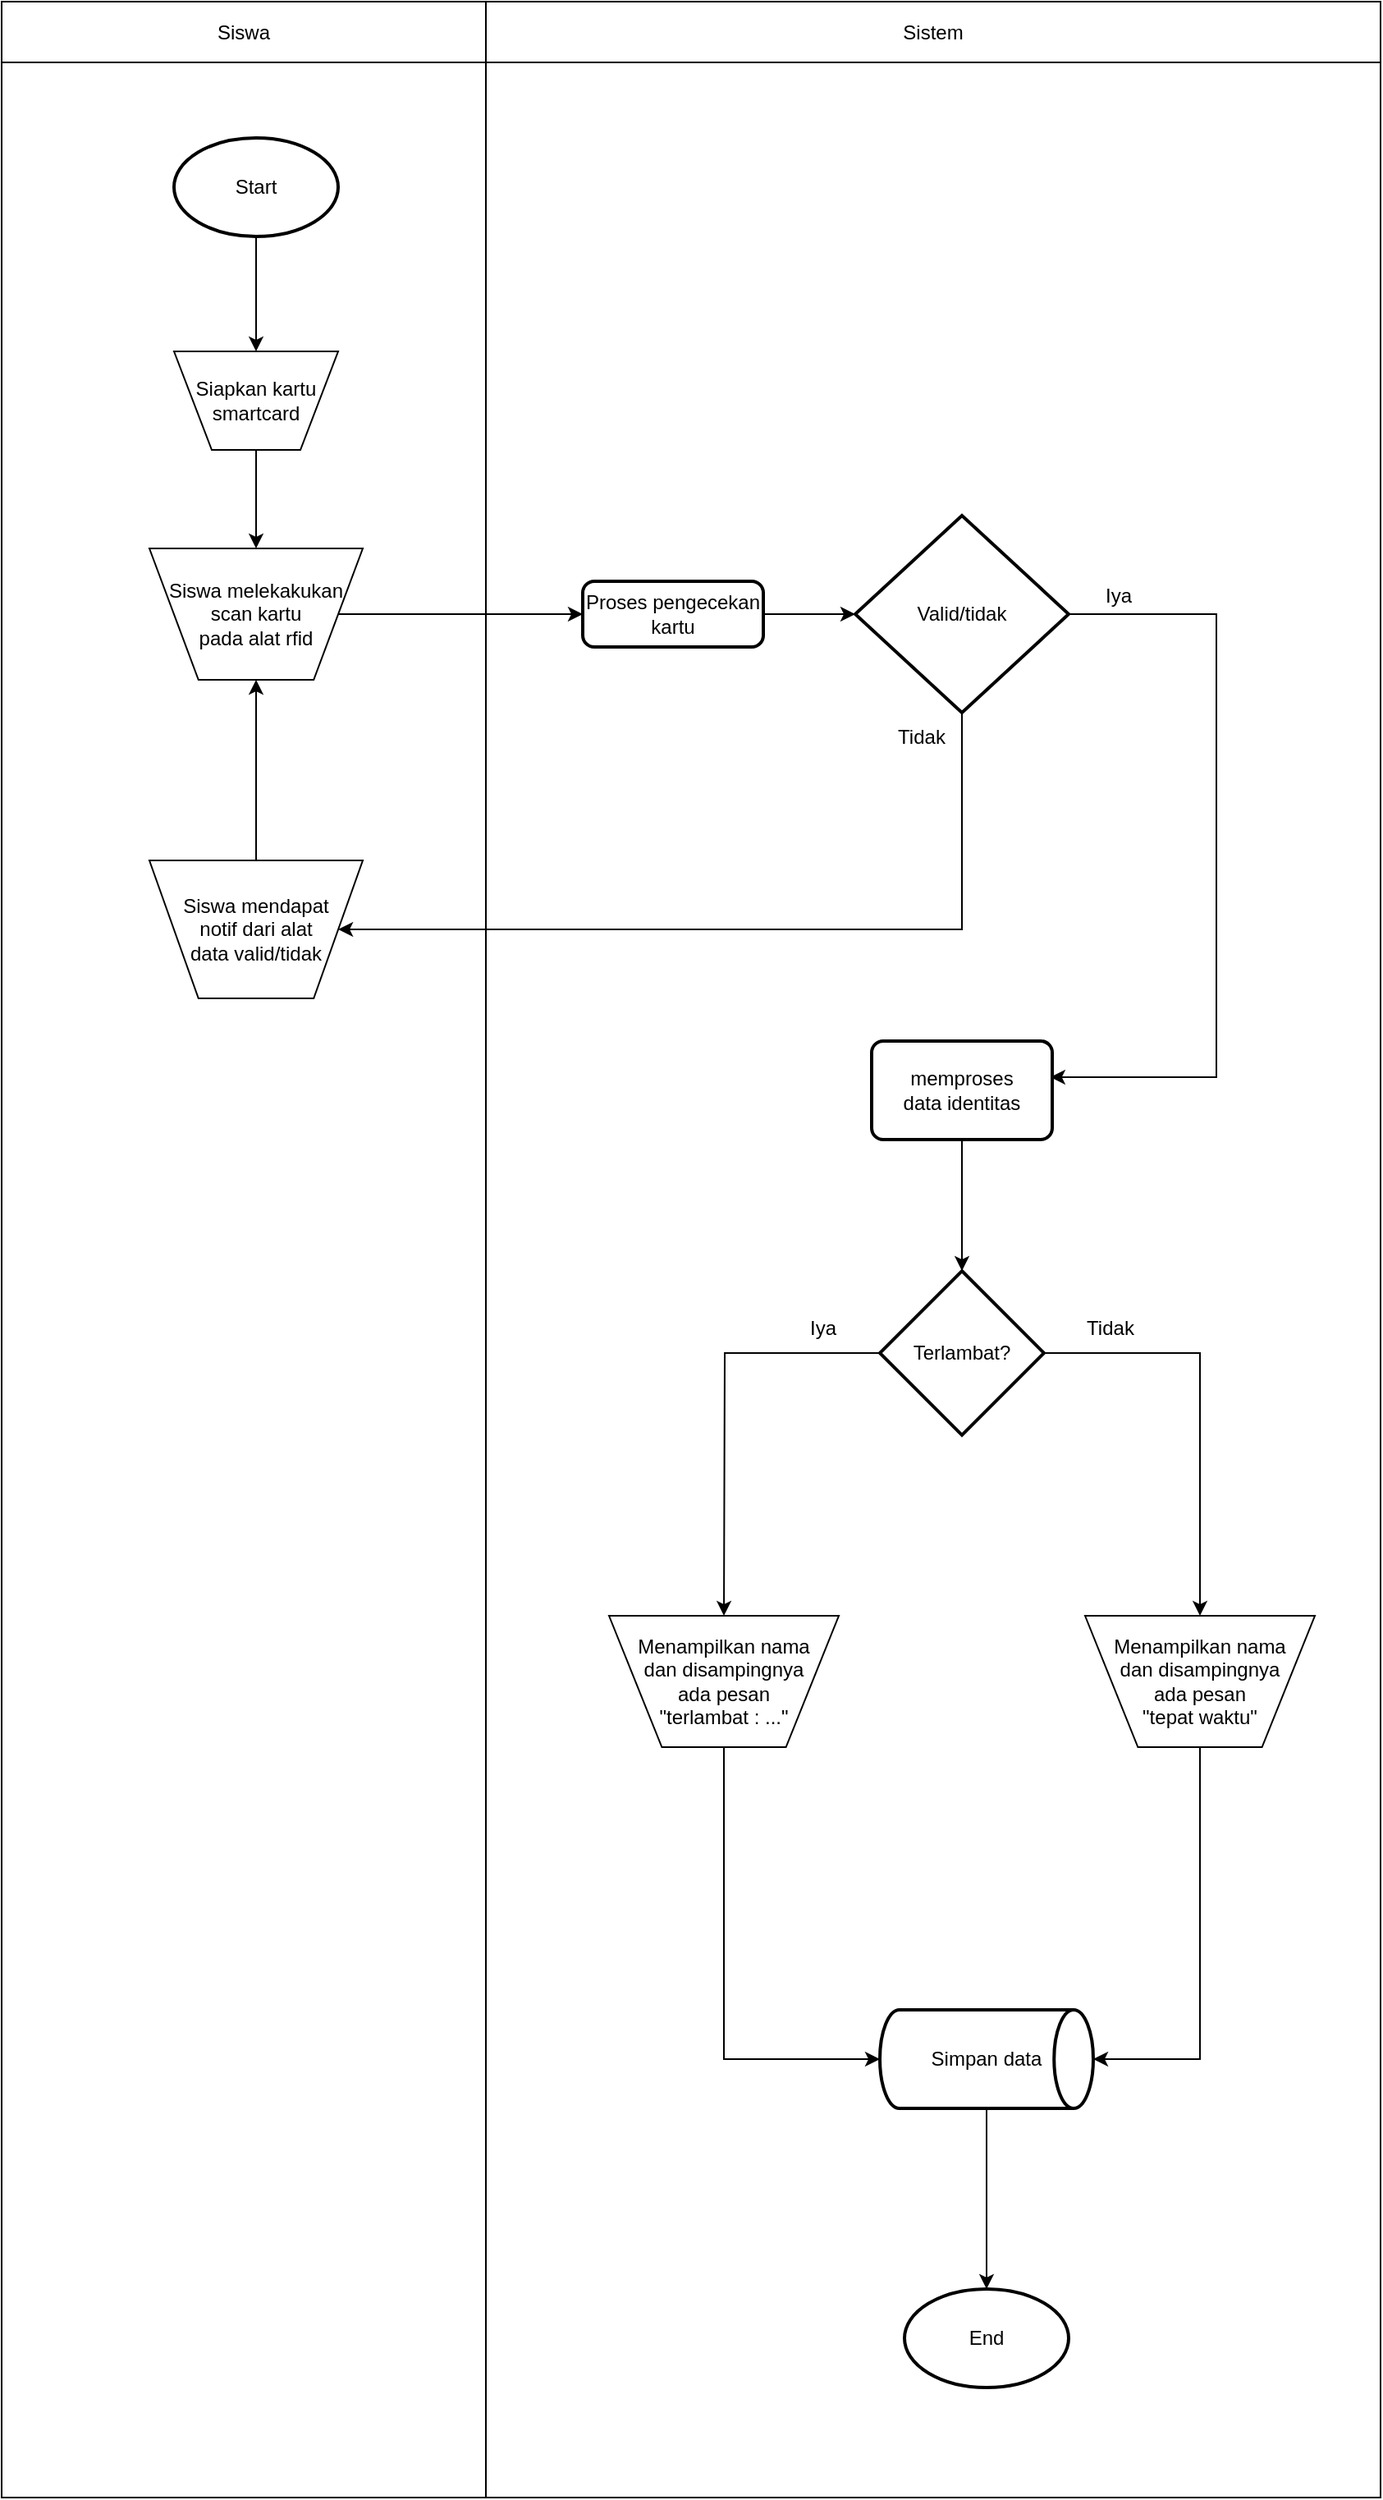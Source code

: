 <mxfile version="20.6.0" type="device" pages="2"><diagram id="C5RBs43oDa-KdzZeNtuy" name="Page-1"><mxGraphModel dx="281" dy="1657" grid="1" gridSize="10" guides="1" tooltips="1" connect="1" arrows="1" fold="1" page="1" pageScale="1" pageWidth="827" pageHeight="1169" math="0" shadow="0"><root><mxCell id="WIyWlLk6GJQsqaUBKTNV-0"/><mxCell id="WIyWlLk6GJQsqaUBKTNV-1" parent="WIyWlLk6GJQsqaUBKTNV-0"/><mxCell id="ZEqVB_hht4AgGCuf9Ewn-4" value="" style="shape=table;startSize=0;container=1;collapsible=0;childLayout=tableLayout;" parent="WIyWlLk6GJQsqaUBKTNV-1" vertex="1"><mxGeometry x="890" y="-160" width="840" height="1520" as="geometry"/></mxCell><mxCell id="ZEqVB_hht4AgGCuf9Ewn-5" value="" style="shape=tableRow;horizontal=0;startSize=0;swimlaneHead=0;swimlaneBody=0;top=0;left=0;bottom=0;right=0;collapsible=0;dropTarget=0;fillColor=none;points=[[0,0.5],[1,0.5]];portConstraint=eastwest;" parent="ZEqVB_hht4AgGCuf9Ewn-4" vertex="1"><mxGeometry width="840" height="37" as="geometry"/></mxCell><mxCell id="ZEqVB_hht4AgGCuf9Ewn-6" value="Siswa" style="shape=partialRectangle;html=1;whiteSpace=wrap;connectable=0;overflow=hidden;fillColor=none;top=0;left=0;bottom=0;right=0;pointerEvents=1;" parent="ZEqVB_hht4AgGCuf9Ewn-5" vertex="1"><mxGeometry width="295" height="37" as="geometry"><mxRectangle width="295" height="37" as="alternateBounds"/></mxGeometry></mxCell><mxCell id="ZEqVB_hht4AgGCuf9Ewn-7" value="Sistem" style="shape=partialRectangle;html=1;whiteSpace=wrap;connectable=0;overflow=hidden;fillColor=none;top=0;left=0;bottom=0;right=0;pointerEvents=1;" parent="ZEqVB_hht4AgGCuf9Ewn-5" vertex="1"><mxGeometry x="295" width="545" height="37" as="geometry"><mxRectangle width="545" height="37" as="alternateBounds"/></mxGeometry></mxCell><mxCell id="ZEqVB_hht4AgGCuf9Ewn-8" value="" style="shape=tableRow;horizontal=0;startSize=0;swimlaneHead=0;swimlaneBody=0;top=0;left=0;bottom=0;right=0;collapsible=0;dropTarget=0;fillColor=none;points=[[0,0.5],[1,0.5]];portConstraint=eastwest;" parent="ZEqVB_hht4AgGCuf9Ewn-4" vertex="1"><mxGeometry y="37" width="840" height="1483" as="geometry"/></mxCell><mxCell id="ZEqVB_hht4AgGCuf9Ewn-9" value="" style="shape=partialRectangle;html=1;whiteSpace=wrap;connectable=0;overflow=hidden;fillColor=none;top=0;left=0;bottom=0;right=0;pointerEvents=1;" parent="ZEqVB_hht4AgGCuf9Ewn-8" vertex="1"><mxGeometry width="295" height="1483" as="geometry"><mxRectangle width="295" height="1483" as="alternateBounds"/></mxGeometry></mxCell><mxCell id="ZEqVB_hht4AgGCuf9Ewn-10" value="" style="shape=partialRectangle;html=1;whiteSpace=wrap;connectable=0;overflow=hidden;fillColor=none;top=0;left=0;bottom=0;right=0;pointerEvents=1;" parent="ZEqVB_hht4AgGCuf9Ewn-8" vertex="1"><mxGeometry x="295" width="545" height="1483" as="geometry"><mxRectangle width="545" height="1483" as="alternateBounds"/></mxGeometry></mxCell><mxCell id="ZEqVB_hht4AgGCuf9Ewn-29" style="edgeStyle=orthogonalEdgeStyle;rounded=0;orthogonalLoop=1;jettySize=auto;html=1;exitX=0.5;exitY=1;exitDx=0;exitDy=0;exitPerimeter=0;entryX=0.5;entryY=0;entryDx=0;entryDy=0;" parent="WIyWlLk6GJQsqaUBKTNV-1" source="ZEqVB_hht4AgGCuf9Ewn-11" target="ZEqVB_hht4AgGCuf9Ewn-12" edge="1"><mxGeometry relative="1" as="geometry"/></mxCell><mxCell id="ZEqVB_hht4AgGCuf9Ewn-11" value="Start" style="strokeWidth=2;html=1;shape=mxgraph.flowchart.start_1;whiteSpace=wrap;" parent="WIyWlLk6GJQsqaUBKTNV-1" vertex="1"><mxGeometry x="995" y="-77" width="100" height="60" as="geometry"/></mxCell><mxCell id="ZEqVB_hht4AgGCuf9Ewn-30" style="edgeStyle=orthogonalEdgeStyle;rounded=0;orthogonalLoop=1;jettySize=auto;html=1;exitX=0.5;exitY=1;exitDx=0;exitDy=0;entryX=0.5;entryY=0;entryDx=0;entryDy=0;" parent="WIyWlLk6GJQsqaUBKTNV-1" source="ZEqVB_hht4AgGCuf9Ewn-12" target="ZEqVB_hht4AgGCuf9Ewn-14" edge="1"><mxGeometry relative="1" as="geometry"/></mxCell><mxCell id="ZEqVB_hht4AgGCuf9Ewn-12" value="Siapkan kartu&lt;br&gt;smartcard" style="verticalLabelPosition=middle;verticalAlign=middle;html=1;shape=trapezoid;perimeter=trapezoidPerimeter;whiteSpace=wrap;size=0.23;arcSize=10;flipV=1;labelPosition=center;align=center;" parent="WIyWlLk6GJQsqaUBKTNV-1" vertex="1"><mxGeometry x="995" y="53" width="100" height="60" as="geometry"/></mxCell><mxCell id="ZEqVB_hht4AgGCuf9Ewn-31" style="edgeStyle=orthogonalEdgeStyle;rounded=0;orthogonalLoop=1;jettySize=auto;html=1;exitX=1;exitY=0.5;exitDx=0;exitDy=0;entryX=0;entryY=0.5;entryDx=0;entryDy=0;entryPerimeter=0;startArrow=none;" parent="WIyWlLk6GJQsqaUBKTNV-1" source="ZEqVB_hht4AgGCuf9Ewn-46" target="ZEqVB_hht4AgGCuf9Ewn-16" edge="1"><mxGeometry relative="1" as="geometry"/></mxCell><mxCell id="ZEqVB_hht4AgGCuf9Ewn-49" style="edgeStyle=orthogonalEdgeStyle;rounded=0;orthogonalLoop=1;jettySize=auto;html=1;exitX=1;exitY=0.5;exitDx=0;exitDy=0;entryX=0;entryY=0.5;entryDx=0;entryDy=0;" parent="WIyWlLk6GJQsqaUBKTNV-1" source="ZEqVB_hht4AgGCuf9Ewn-14" target="ZEqVB_hht4AgGCuf9Ewn-46" edge="1"><mxGeometry relative="1" as="geometry"/></mxCell><mxCell id="ZEqVB_hht4AgGCuf9Ewn-14" value="Siswa melekakukan scan kartu&lt;br&gt;pada alat rfid" style="verticalLabelPosition=middle;verticalAlign=middle;html=1;shape=trapezoid;perimeter=trapezoidPerimeter;whiteSpace=wrap;size=0.23;arcSize=10;flipV=1;labelPosition=center;align=center;" parent="WIyWlLk6GJQsqaUBKTNV-1" vertex="1"><mxGeometry x="980" y="173" width="130" height="80" as="geometry"/></mxCell><mxCell id="ZEqVB_hht4AgGCuf9Ewn-35" style="edgeStyle=orthogonalEdgeStyle;rounded=0;orthogonalLoop=1;jettySize=auto;html=1;entryX=0.5;entryY=0;entryDx=0;entryDy=0;entryPerimeter=0;" parent="WIyWlLk6GJQsqaUBKTNV-1" source="Euzr5nMeqJi1K-hGI7Tl-0" target="ZEqVB_hht4AgGCuf9Ewn-18" edge="1"><mxGeometry relative="1" as="geometry"><mxPoint x="1475" y="535" as="sourcePoint"/></mxGeometry></mxCell><mxCell id="ZEqVB_hht4AgGCuf9Ewn-32" style="edgeStyle=orthogonalEdgeStyle;rounded=0;orthogonalLoop=1;jettySize=auto;html=1;exitX=1;exitY=0.5;exitDx=0;exitDy=0;exitPerimeter=0;entryX=1;entryY=0.5;entryDx=0;entryDy=0;" parent="WIyWlLk6GJQsqaUBKTNV-1" source="ZEqVB_hht4AgGCuf9Ewn-16" edge="1"><mxGeometry relative="1" as="geometry"><Array as="points"><mxPoint x="1630" y="213"/><mxPoint x="1630" y="495"/></Array><mxPoint x="1528.9" y="495" as="targetPoint"/></mxGeometry></mxCell><mxCell id="ZEqVB_hht4AgGCuf9Ewn-33" style="edgeStyle=orthogonalEdgeStyle;rounded=0;orthogonalLoop=1;jettySize=auto;html=1;exitX=0.5;exitY=1;exitDx=0;exitDy=0;exitPerimeter=0;entryX=1;entryY=0.5;entryDx=0;entryDy=0;" parent="WIyWlLk6GJQsqaUBKTNV-1" source="ZEqVB_hht4AgGCuf9Ewn-16" target="ZEqVB_hht4AgGCuf9Ewn-17" edge="1"><mxGeometry relative="1" as="geometry"><Array as="points"><mxPoint x="1475" y="405"/></Array></mxGeometry></mxCell><mxCell id="ZEqVB_hht4AgGCuf9Ewn-16" value="Valid/tidak" style="strokeWidth=2;html=1;shape=mxgraph.flowchart.decision;whiteSpace=wrap;" parent="WIyWlLk6GJQsqaUBKTNV-1" vertex="1"><mxGeometry x="1410" y="153" width="130" height="120" as="geometry"/></mxCell><mxCell id="ZEqVB_hht4AgGCuf9Ewn-34" style="edgeStyle=orthogonalEdgeStyle;rounded=0;orthogonalLoop=1;jettySize=auto;html=1;exitX=0.5;exitY=0;exitDx=0;exitDy=0;entryX=0.5;entryY=1;entryDx=0;entryDy=0;" parent="WIyWlLk6GJQsqaUBKTNV-1" source="ZEqVB_hht4AgGCuf9Ewn-17" target="ZEqVB_hht4AgGCuf9Ewn-14" edge="1"><mxGeometry relative="1" as="geometry"/></mxCell><mxCell id="ZEqVB_hht4AgGCuf9Ewn-17" value="Siswa mendapat&lt;br&gt;notif dari alat&lt;br&gt;data valid/tidak" style="verticalLabelPosition=middle;verticalAlign=middle;html=1;shape=trapezoid;perimeter=trapezoidPerimeter;whiteSpace=wrap;size=0.23;arcSize=10;flipV=1;labelPosition=center;align=center;" parent="WIyWlLk6GJQsqaUBKTNV-1" vertex="1"><mxGeometry x="980" y="363" width="130" height="84" as="geometry"/></mxCell><mxCell id="iwsy6rqwxKuOe9_yInqW-3" style="edgeStyle=orthogonalEdgeStyle;rounded=0;orthogonalLoop=1;jettySize=auto;html=1;exitX=1;exitY=0.5;exitDx=0;exitDy=0;exitPerimeter=0;entryX=0.5;entryY=0;entryDx=0;entryDy=0;" parent="WIyWlLk6GJQsqaUBKTNV-1" source="ZEqVB_hht4AgGCuf9Ewn-18" target="pSWWYDM-tivwpe3l-x57-0" edge="1"><mxGeometry relative="1" as="geometry"><mxPoint x="1620" y="823" as="targetPoint"/><Array as="points"><mxPoint x="1620" y="663"/></Array></mxGeometry></mxCell><mxCell id="iwsy6rqwxKuOe9_yInqW-4" style="edgeStyle=orthogonalEdgeStyle;rounded=0;orthogonalLoop=1;jettySize=auto;html=1;exitX=0;exitY=0.5;exitDx=0;exitDy=0;exitPerimeter=0;" parent="WIyWlLk6GJQsqaUBKTNV-1" source="ZEqVB_hht4AgGCuf9Ewn-18" edge="1"><mxGeometry relative="1" as="geometry"><mxPoint x="1330" y="823" as="targetPoint"/></mxGeometry></mxCell><mxCell id="ZEqVB_hht4AgGCuf9Ewn-18" value="Terlambat?" style="strokeWidth=2;html=1;shape=mxgraph.flowchart.decision;whiteSpace=wrap;" parent="WIyWlLk6GJQsqaUBKTNV-1" vertex="1"><mxGeometry x="1425" y="613" width="100" height="100" as="geometry"/></mxCell><mxCell id="iwsy6rqwxKuOe9_yInqW-7" value="" style="edgeStyle=orthogonalEdgeStyle;rounded=0;orthogonalLoop=1;jettySize=auto;html=1;" parent="WIyWlLk6GJQsqaUBKTNV-1" source="ZEqVB_hht4AgGCuf9Ewn-19" target="ZEqVB_hht4AgGCuf9Ewn-28" edge="1"><mxGeometry relative="1" as="geometry"/></mxCell><mxCell id="ZEqVB_hht4AgGCuf9Ewn-19" value="Simpan data" style="strokeWidth=2;html=1;shape=mxgraph.flowchart.direct_data;whiteSpace=wrap;" parent="WIyWlLk6GJQsqaUBKTNV-1" vertex="1"><mxGeometry x="1425" y="1063" width="130" height="60" as="geometry"/></mxCell><mxCell id="ZEqVB_hht4AgGCuf9Ewn-28" value="End" style="strokeWidth=2;html=1;shape=mxgraph.flowchart.start_1;whiteSpace=wrap;" parent="WIyWlLk6GJQsqaUBKTNV-1" vertex="1"><mxGeometry x="1440" y="1233" width="100" height="60" as="geometry"/></mxCell><mxCell id="ZEqVB_hht4AgGCuf9Ewn-44" value="Iya" style="text;html=1;resizable=0;autosize=1;align=center;verticalAlign=middle;points=[];fillColor=none;strokeColor=none;rounded=0;" parent="WIyWlLk6GJQsqaUBKTNV-1" vertex="1"><mxGeometry x="1550" y="187" width="40" height="30" as="geometry"/></mxCell><mxCell id="ZEqVB_hht4AgGCuf9Ewn-45" value="Tidak" style="text;html=1;resizable=0;autosize=1;align=center;verticalAlign=middle;points=[];fillColor=none;strokeColor=none;rounded=0;" parent="WIyWlLk6GJQsqaUBKTNV-1" vertex="1"><mxGeometry x="1425" y="273" width="50" height="30" as="geometry"/></mxCell><mxCell id="ZEqVB_hht4AgGCuf9Ewn-46" value="Proses pengecekan kartu" style="rounded=1;whiteSpace=wrap;html=1;absoluteArcSize=1;arcSize=14;strokeWidth=2;" parent="WIyWlLk6GJQsqaUBKTNV-1" vertex="1"><mxGeometry x="1244" y="193" width="110" height="40" as="geometry"/></mxCell><mxCell id="ZEqVB_hht4AgGCuf9Ewn-50" value="Iya" style="text;html=1;resizable=0;autosize=1;align=center;verticalAlign=middle;points=[];fillColor=none;strokeColor=none;rounded=0;" parent="WIyWlLk6GJQsqaUBKTNV-1" vertex="1"><mxGeometry x="1370" y="633" width="40" height="30" as="geometry"/></mxCell><mxCell id="ZEqVB_hht4AgGCuf9Ewn-51" value="Tidak" style="text;html=1;resizable=0;autosize=1;align=center;verticalAlign=middle;points=[];fillColor=none;strokeColor=none;rounded=0;" parent="WIyWlLk6GJQsqaUBKTNV-1" vertex="1"><mxGeometry x="1540" y="633" width="50" height="30" as="geometry"/></mxCell><mxCell id="Euzr5nMeqJi1K-hGI7Tl-0" value="memproses&lt;br&gt;data identitas" style="rounded=1;whiteSpace=wrap;html=1;absoluteArcSize=1;arcSize=14;strokeWidth=2;" parent="WIyWlLk6GJQsqaUBKTNV-1" vertex="1"><mxGeometry x="1420" y="473" width="110" height="60" as="geometry"/></mxCell><mxCell id="iwsy6rqwxKuOe9_yInqW-6" style="edgeStyle=orthogonalEdgeStyle;rounded=0;orthogonalLoop=1;jettySize=auto;html=1;entryX=0;entryY=0.5;entryDx=0;entryDy=0;entryPerimeter=0;" parent="WIyWlLk6GJQsqaUBKTNV-1" source="IRlbMzSJdLJClr_L10lH-0" target="ZEqVB_hht4AgGCuf9Ewn-19" edge="1"><mxGeometry relative="1" as="geometry"><mxPoint x="1330" y="1063" as="sourcePoint"/><Array as="points"><mxPoint x="1330" y="1093"/></Array></mxGeometry></mxCell><mxCell id="IRlbMzSJdLJClr_L10lH-0" value="Menampilkan nama&lt;br&gt;dan disampingnya&lt;br&gt;ada pesan &lt;br&gt;&quot;terlambat : ...&quot;" style="verticalLabelPosition=middle;verticalAlign=middle;html=1;shape=trapezoid;perimeter=trapezoidPerimeter;whiteSpace=wrap;size=0.23;arcSize=10;flipV=1;labelPosition=center;align=center;" parent="WIyWlLk6GJQsqaUBKTNV-1" vertex="1"><mxGeometry x="1260" y="823" width="140" height="80" as="geometry"/></mxCell><mxCell id="pSWWYDM-tivwpe3l-x57-1" style="edgeStyle=orthogonalEdgeStyle;rounded=0;orthogonalLoop=1;jettySize=auto;html=1;exitX=0.5;exitY=1;exitDx=0;exitDy=0;entryX=1;entryY=0.5;entryDx=0;entryDy=0;entryPerimeter=0;" parent="WIyWlLk6GJQsqaUBKTNV-1" source="pSWWYDM-tivwpe3l-x57-0" target="ZEqVB_hht4AgGCuf9Ewn-19" edge="1"><mxGeometry relative="1" as="geometry"/></mxCell><mxCell id="pSWWYDM-tivwpe3l-x57-0" value="Menampilkan nama&lt;br&gt;dan disampingnya&lt;br&gt;ada pesan &lt;br&gt;&quot;tepat waktu&quot;" style="verticalLabelPosition=middle;verticalAlign=middle;html=1;shape=trapezoid;perimeter=trapezoidPerimeter;whiteSpace=wrap;size=0.23;arcSize=10;flipV=1;labelPosition=center;align=center;" parent="WIyWlLk6GJQsqaUBKTNV-1" vertex="1"><mxGeometry x="1550" y="823" width="140" height="80" as="geometry"/></mxCell></root></mxGraphModel></diagram><diagram id="4I09JJ3XQGFRVhEv6SVM" name="Page-2"><mxGraphModel dx="1958" dy="1531" grid="1" gridSize="10" guides="1" tooltips="1" connect="1" arrows="1" fold="1" page="1" pageScale="1" pageWidth="850" pageHeight="1100" math="0" shadow="0"><root><mxCell id="0"/><mxCell id="1" parent="0"/><mxCell id="TdQAs04CQr-gORBr8l6x-1" value="" style="shape=table;startSize=0;container=1;collapsible=0;childLayout=tableLayout;" parent="1" vertex="1"><mxGeometry x="-132" y="-7" width="734.75" height="1586" as="geometry"/></mxCell><mxCell id="TdQAs04CQr-gORBr8l6x-2" value="" style="shape=tableRow;horizontal=0;startSize=0;swimlaneHead=0;swimlaneBody=0;top=0;left=0;bottom=0;right=0;collapsible=0;dropTarget=0;fillColor=none;points=[[0,0.5],[1,0.5]];portConstraint=eastwest;" parent="TdQAs04CQr-gORBr8l6x-1" vertex="1"><mxGeometry width="734.75" height="82" as="geometry"/></mxCell><mxCell id="TdQAs04CQr-gORBr8l6x-3" value="Guru&amp;nbsp;" style="shape=partialRectangle;html=1;whiteSpace=wrap;connectable=0;overflow=hidden;fillColor=none;top=0;left=0;bottom=0;right=0;pointerEvents=1;" parent="TdQAs04CQr-gORBr8l6x-2" vertex="1"><mxGeometry width="476" height="82" as="geometry"><mxRectangle width="476" height="82" as="alternateBounds"/></mxGeometry></mxCell><mxCell id="TdQAs04CQr-gORBr8l6x-4" value="Sistem" style="shape=partialRectangle;html=1;whiteSpace=wrap;connectable=0;overflow=hidden;fillColor=none;top=0;left=0;bottom=0;right=0;pointerEvents=1;" parent="TdQAs04CQr-gORBr8l6x-2" vertex="1"><mxGeometry x="476" width="259" height="82" as="geometry"><mxRectangle width="259" height="82" as="alternateBounds"/></mxGeometry></mxCell><mxCell id="TdQAs04CQr-gORBr8l6x-5" value="" style="shape=tableRow;horizontal=0;startSize=0;swimlaneHead=0;swimlaneBody=0;top=0;left=0;bottom=0;right=0;collapsible=0;dropTarget=0;fillColor=none;points=[[0,0.5],[1,0.5]];portConstraint=eastwest;" parent="TdQAs04CQr-gORBr8l6x-1" vertex="1"><mxGeometry y="82" width="734.75" height="1504" as="geometry"/></mxCell><mxCell id="TdQAs04CQr-gORBr8l6x-6" value=",,," style="shape=partialRectangle;html=1;whiteSpace=wrap;connectable=0;overflow=hidden;fillColor=none;top=0;left=0;bottom=0;right=0;pointerEvents=1;" parent="TdQAs04CQr-gORBr8l6x-5" vertex="1"><mxGeometry width="476" height="1504" as="geometry"><mxRectangle width="476" height="1504" as="alternateBounds"/></mxGeometry></mxCell><mxCell id="TdQAs04CQr-gORBr8l6x-7" value="" style="shape=partialRectangle;html=1;whiteSpace=wrap;connectable=0;overflow=hidden;fillColor=none;top=0;left=0;bottom=0;right=0;pointerEvents=1;" parent="TdQAs04CQr-gORBr8l6x-5" vertex="1"><mxGeometry x="476" width="259" height="1504" as="geometry"><mxRectangle width="259" height="1504" as="alternateBounds"/></mxGeometry></mxCell><mxCell id="TdQAs04CQr-gORBr8l6x-8" value="" style="edgeStyle=orthogonalEdgeStyle;rounded=0;orthogonalLoop=1;jettySize=auto;html=1;" parent="1" target="TdQAs04CQr-gORBr8l6x-11" edge="1"><mxGeometry relative="1" as="geometry"><mxPoint x="89" y="138" as="sourcePoint"/></mxGeometry></mxCell><mxCell id="TdQAs04CQr-gORBr8l6x-9" value="Start" style="strokeWidth=2;html=1;shape=mxgraph.flowchart.start_1;whiteSpace=wrap;" parent="1" vertex="1"><mxGeometry x="39" y="85" width="100" height="60" as="geometry"/></mxCell><mxCell id="TdQAs04CQr-gORBr8l6x-10" style="edgeStyle=orthogonalEdgeStyle;rounded=0;orthogonalLoop=1;jettySize=auto;html=1;exitX=1;exitY=0.5;exitDx=0;exitDy=0;entryX=0;entryY=0.5;entryDx=0;entryDy=0;" parent="1" source="TdQAs04CQr-gORBr8l6x-11" target="TdQAs04CQr-gORBr8l6x-38" edge="1"><mxGeometry relative="1" as="geometry"/></mxCell><mxCell id="JCYq53ojiMhTeEIlCCYd-2" style="edgeStyle=orthogonalEdgeStyle;rounded=0;orthogonalLoop=1;jettySize=auto;html=1;exitX=0.25;exitY=1;exitDx=0;exitDy=0;" parent="1" source="TdQAs04CQr-gORBr8l6x-11" edge="1"><mxGeometry relative="1" as="geometry"><mxPoint x="89.5" y="260" as="targetPoint"/></mxGeometry></mxCell><mxCell id="TdQAs04CQr-gORBr8l6x-11" value="Login pada website&lt;br&gt;menggunakan&lt;br&gt;username dan&amp;nbsp;&lt;br&gt;password" style="verticalLabelPosition=middle;verticalAlign=middle;html=1;shape=trapezoid;perimeter=trapezoidPerimeter;whiteSpace=wrap;size=0.23;arcSize=10;flipV=1;labelPosition=center;align=center;" parent="1" vertex="1"><mxGeometry x="20.5" y="190" width="137" height="68" as="geometry"/></mxCell><mxCell id="TdQAs04CQr-gORBr8l6x-12" style="edgeStyle=orthogonalEdgeStyle;rounded=0;orthogonalLoop=1;jettySize=auto;html=1;exitX=1;exitY=0.5;exitDx=0;exitDy=0;" parent="1" source="TdQAs04CQr-gORBr8l6x-13" target="TdQAs04CQr-gORBr8l6x-15" edge="1"><mxGeometry relative="1" as="geometry"/></mxCell><mxCell id="TdQAs04CQr-gORBr8l6x-13" value="Masuk pada menu&lt;br&gt;absen siswa" style="verticalLabelPosition=middle;verticalAlign=middle;html=1;shape=trapezoid;perimeter=trapezoidPerimeter;whiteSpace=wrap;size=0.23;arcSize=10;flipV=1;labelPosition=center;align=center;" parent="1" vertex="1"><mxGeometry x="23" y="486" width="132" height="70" as="geometry"/></mxCell><mxCell id="TdQAs04CQr-gORBr8l6x-14" style="edgeStyle=orthogonalEdgeStyle;rounded=0;orthogonalLoop=1;jettySize=auto;html=1;exitX=0.5;exitY=1;exitDx=0;exitDy=0;" parent="1" source="TdQAs04CQr-gORBr8l6x-15" target="TdQAs04CQr-gORBr8l6x-17" edge="1"><mxGeometry relative="1" as="geometry"/></mxCell><mxCell id="TdQAs04CQr-gORBr8l6x-15" value="menampilkan&amp;nbsp;&lt;br&gt;pilihan kelas dan&amp;nbsp;&lt;br&gt;tanggal" style="shape=parallelogram;html=1;strokeWidth=2;perimeter=parallelogramPerimeter;whiteSpace=wrap;rounded=1;arcSize=12;size=0.23;" parent="1" vertex="1"><mxGeometry x="418.5" y="488.5" width="134" height="65" as="geometry"/></mxCell><mxCell id="TdQAs04CQr-gORBr8l6x-16" style="edgeStyle=orthogonalEdgeStyle;rounded=0;orthogonalLoop=1;jettySize=auto;html=1;exitX=1;exitY=0.5;exitDx=0;exitDy=0;" parent="1" source="TdQAs04CQr-gORBr8l6x-17" target="TdQAs04CQr-gORBr8l6x-19" edge="1"><mxGeometry relative="1" as="geometry"/></mxCell><mxCell id="TdQAs04CQr-gORBr8l6x-17" value="Memilih kelas dan&amp;nbsp;&lt;br&gt;tanggal mengajar" style="verticalLabelPosition=middle;verticalAlign=middle;html=1;shape=trapezoid;perimeter=trapezoidPerimeter;whiteSpace=wrap;size=0.23;arcSize=10;flipV=1;labelPosition=center;align=center;" parent="1" vertex="1"><mxGeometry x="17" y="618.5" width="138" height="74" as="geometry"/></mxCell><mxCell id="TdQAs04CQr-gORBr8l6x-18" style="edgeStyle=orthogonalEdgeStyle;rounded=0;orthogonalLoop=1;jettySize=auto;html=1;exitX=0.5;exitY=1;exitDx=0;exitDy=0;entryX=0.5;entryY=0;entryDx=0;entryDy=0;entryPerimeter=0;" parent="1" source="TdQAs04CQr-gORBr8l6x-19" target="TdQAs04CQr-gORBr8l6x-22" edge="1"><mxGeometry relative="1" as="geometry"/></mxCell><mxCell id="TdQAs04CQr-gORBr8l6x-19" value="Menampilkan nama &lt;br&gt;siswa&amp;nbsp;yang masuk" style="shape=parallelogram;html=1;strokeWidth=2;perimeter=parallelogramPerimeter;whiteSpace=wrap;rounded=1;arcSize=12;size=0.23;" parent="1" vertex="1"><mxGeometry x="403" y="611" width="165" height="89" as="geometry"/></mxCell><mxCell id="TdQAs04CQr-gORBr8l6x-20" style="edgeStyle=orthogonalEdgeStyle;rounded=0;orthogonalLoop=1;jettySize=auto;html=1;exitX=0;exitY=0.5;exitDx=0;exitDy=0;exitPerimeter=0;entryX=1;entryY=0.5;entryDx=0;entryDy=0;" parent="1" source="TdQAs04CQr-gORBr8l6x-22" target="TdQAs04CQr-gORBr8l6x-24" edge="1"><mxGeometry relative="1" as="geometry"/></mxCell><mxCell id="TdQAs04CQr-gORBr8l6x-21" style="edgeStyle=orthogonalEdgeStyle;rounded=0;orthogonalLoop=1;jettySize=auto;html=1;exitX=0.5;exitY=1;exitDx=0;exitDy=0;exitPerimeter=0;entryX=0.5;entryY=0;entryDx=0;entryDy=0;" parent="1" source="TdQAs04CQr-gORBr8l6x-22" target="TdQAs04CQr-gORBr8l6x-36" edge="1"><mxGeometry relative="1" as="geometry"/></mxCell><mxCell id="TdQAs04CQr-gORBr8l6x-22" value="nama ada?" style="strokeWidth=2;html=1;shape=mxgraph.flowchart.decision;whiteSpace=wrap;" parent="1" vertex="1"><mxGeometry x="431.25" y="792" width="108.5" height="99" as="geometry"/></mxCell><mxCell id="TdQAs04CQr-gORBr8l6x-23" style="edgeStyle=orthogonalEdgeStyle;rounded=0;orthogonalLoop=1;jettySize=auto;html=1;exitX=0.5;exitY=1;exitDx=0;exitDy=0;entryX=0.5;entryY=0;entryDx=0;entryDy=0;entryPerimeter=0;" parent="1" source="TdQAs04CQr-gORBr8l6x-24" target="TdQAs04CQr-gORBr8l6x-28" edge="1"><mxGeometry relative="1" as="geometry"/></mxCell><mxCell id="TdQAs04CQr-gORBr8l6x-24" value="guru memeriksa&amp;nbsp;&lt;br&gt;apakah ada surat&lt;br&gt;atau tidak" style="verticalLabelPosition=middle;verticalAlign=middle;html=1;shape=trapezoid;perimeter=trapezoidPerimeter;whiteSpace=wrap;size=0.23;arcSize=10;flipV=1;labelPosition=center;align=center;" parent="1" vertex="1"><mxGeometry x="26.5" y="806.75" width="131" height="69.5" as="geometry"/></mxCell><mxCell id="TdQAs04CQr-gORBr8l6x-25" style="edgeStyle=orthogonalEdgeStyle;rounded=0;orthogonalLoop=1;jettySize=auto;html=1;exitX=1;exitY=0.5;exitDx=0;exitDy=0;exitPerimeter=0;entryX=0.5;entryY=0;entryDx=0;entryDy=0;" parent="1" source="TdQAs04CQr-gORBr8l6x-28" target="TdQAs04CQr-gORBr8l6x-32" edge="1"><mxGeometry relative="1" as="geometry"><mxPoint x="176.5" y="1139" as="targetPoint"/><Array as="points"><mxPoint x="154" y="995"/><mxPoint x="154" y="1088"/><mxPoint x="112" y="1088"/></Array></mxGeometry></mxCell><mxCell id="TdQAs04CQr-gORBr8l6x-26" style="edgeStyle=orthogonalEdgeStyle;rounded=0;orthogonalLoop=1;jettySize=auto;html=1;exitX=0;exitY=0.5;exitDx=0;exitDy=0;exitPerimeter=0;entryX=0.5;entryY=0;entryDx=0;entryDy=0;" parent="1" source="TdQAs04CQr-gORBr8l6x-28" target="TdQAs04CQr-gORBr8l6x-30" edge="1"><mxGeometry relative="1" as="geometry"/></mxCell><mxCell id="TdQAs04CQr-gORBr8l6x-27" style="edgeStyle=orthogonalEdgeStyle;rounded=0;orthogonalLoop=1;jettySize=auto;html=1;exitX=0.5;exitY=0;exitDx=0;exitDy=0;exitPerimeter=0;" parent="1" source="TdQAs04CQr-gORBr8l6x-28" edge="1"><mxGeometry relative="1" as="geometry"><mxPoint x="61" y="987" as="targetPoint"/></mxGeometry></mxCell><mxCell id="TdQAs04CQr-gORBr8l6x-28" value="surat ada?" style="strokeWidth=2;html=1;shape=mxgraph.flowchart.decision;whiteSpace=wrap;" parent="1" vertex="1"><mxGeometry x="11" y="945" width="100" height="100" as="geometry"/></mxCell><mxCell id="TdQAs04CQr-gORBr8l6x-29" style="edgeStyle=orthogonalEdgeStyle;rounded=0;orthogonalLoop=1;jettySize=auto;html=1;exitX=0.5;exitY=1;exitDx=0;exitDy=0;entryX=0.25;entryY=0;entryDx=0;entryDy=0;" parent="1" source="TdQAs04CQr-gORBr8l6x-30" target="TdQAs04CQr-gORBr8l6x-34" edge="1"><mxGeometry relative="1" as="geometry"><mxPoint x="104" y="1307" as="targetPoint"/></mxGeometry></mxCell><mxCell id="TdQAs04CQr-gORBr8l6x-30" value="Tandai&lt;br&gt;siswa alpha" style="verticalLabelPosition=middle;verticalAlign=middle;html=1;shape=trapezoid;perimeter=trapezoidPerimeter;whiteSpace=wrap;size=0.23;arcSize=10;flipV=1;labelPosition=center;align=center;" parent="1" vertex="1"><mxGeometry x="-112.5" y="1137" width="108" height="64" as="geometry"/></mxCell><mxCell id="TdQAs04CQr-gORBr8l6x-31" style="edgeStyle=orthogonalEdgeStyle;rounded=0;orthogonalLoop=1;jettySize=auto;html=1;exitX=0.5;exitY=1;exitDx=0;exitDy=0;entryX=0.5;entryY=0;entryDx=0;entryDy=0;" parent="1" source="TdQAs04CQr-gORBr8l6x-32" target="TdQAs04CQr-gORBr8l6x-34" edge="1"><mxGeometry relative="1" as="geometry"/></mxCell><mxCell id="TdQAs04CQr-gORBr8l6x-32" value="Tandai&lt;br&gt;siswa izin" style="verticalLabelPosition=middle;verticalAlign=middle;html=1;shape=trapezoid;perimeter=trapezoidPerimeter;whiteSpace=wrap;size=0.23;arcSize=10;flipV=1;labelPosition=center;align=center;" parent="1" vertex="1"><mxGeometry x="61.5" y="1131" width="100" height="60" as="geometry"/></mxCell><mxCell id="TdQAs04CQr-gORBr8l6x-33" value="" style="edgeStyle=orthogonalEdgeStyle;rounded=0;orthogonalLoop=1;jettySize=auto;html=1;" parent="1" source="TdQAs04CQr-gORBr8l6x-34" target="TdQAs04CQr-gORBr8l6x-44" edge="1"><mxGeometry relative="1" as="geometry"/></mxCell><mxCell id="TdQAs04CQr-gORBr8l6x-34" value="Guru merekap&lt;br&gt;absen siswa" style="verticalLabelPosition=middle;verticalAlign=middle;html=1;shape=trapezoid;perimeter=trapezoidPerimeter;whiteSpace=wrap;size=0.23;arcSize=10;flipV=1;labelPosition=center;align=center;" parent="1" vertex="1"><mxGeometry x="47" y="1312" width="129" height="78" as="geometry"/></mxCell><mxCell id="TdQAs04CQr-gORBr8l6x-35" style="edgeStyle=orthogonalEdgeStyle;rounded=0;orthogonalLoop=1;jettySize=auto;html=1;exitX=0.5;exitY=1;exitDx=0;exitDy=0;entryX=1;entryY=0.5;entryDx=0;entryDy=0;" parent="1" source="TdQAs04CQr-gORBr8l6x-36" target="TdQAs04CQr-gORBr8l6x-34" edge="1"><mxGeometry relative="1" as="geometry"><Array as="points"><mxPoint x="240" y="1165"/><mxPoint x="240" y="1351"/></Array></mxGeometry></mxCell><mxCell id="TdQAs04CQr-gORBr8l6x-36" value="Tandai&lt;br&gt;siswa masuk" style="verticalLabelPosition=middle;verticalAlign=middle;html=1;shape=trapezoid;perimeter=trapezoidPerimeter;whiteSpace=wrap;size=0.23;arcSize=10;flipV=1;labelPosition=center;align=center;" parent="1" vertex="1"><mxGeometry x="194" y="1134" width="107" height="61" as="geometry"/></mxCell><mxCell id="TdQAs04CQr-gORBr8l6x-37" style="edgeStyle=orthogonalEdgeStyle;rounded=0;orthogonalLoop=1;jettySize=auto;html=1;exitX=0.5;exitY=1;exitDx=0;exitDy=0;" parent="1" source="TdQAs04CQr-gORBr8l6x-38" target="TdQAs04CQr-gORBr8l6x-41" edge="1"><mxGeometry relative="1" as="geometry"/></mxCell><mxCell id="TdQAs04CQr-gORBr8l6x-38" value="proses pengecekan&lt;br&gt;data&amp;nbsp;" style="rounded=1;whiteSpace=wrap;html=1;absoluteArcSize=1;arcSize=14;strokeWidth=2;" parent="1" vertex="1"><mxGeometry x="403" y="200.5" width="111.75" height="47" as="geometry"/></mxCell><mxCell id="TdQAs04CQr-gORBr8l6x-39" style="edgeStyle=orthogonalEdgeStyle;rounded=0;orthogonalLoop=1;jettySize=auto;html=1;exitX=0;exitY=0.5;exitDx=0;exitDy=0;exitPerimeter=0;entryX=1;entryY=0.5;entryDx=0;entryDy=0;" parent="1" source="TdQAs04CQr-gORBr8l6x-41" target="TdQAs04CQr-gORBr8l6x-43" edge="1"><mxGeometry relative="1" as="geometry"/></mxCell><mxCell id="TdQAs04CQr-gORBr8l6x-40" style="edgeStyle=orthogonalEdgeStyle;rounded=0;orthogonalLoop=1;jettySize=auto;html=1;exitX=0.5;exitY=1;exitDx=0;exitDy=0;exitPerimeter=0;" parent="1" source="TdQAs04CQr-gORBr8l6x-41" target="TdQAs04CQr-gORBr8l6x-13" edge="1"><mxGeometry relative="1" as="geometry"/></mxCell><mxCell id="TdQAs04CQr-gORBr8l6x-41" value="Valid/tidak" style="strokeWidth=2;html=1;shape=mxgraph.flowchart.decision;whiteSpace=wrap;" parent="1" vertex="1"><mxGeometry x="408.88" y="307" width="100" height="100" as="geometry"/></mxCell><mxCell id="TdQAs04CQr-gORBr8l6x-42" style="edgeStyle=orthogonalEdgeStyle;rounded=0;orthogonalLoop=1;jettySize=auto;html=1;exitX=0.5;exitY=0;exitDx=0;exitDy=0;entryX=0.568;entryY=0.015;entryDx=0;entryDy=0;entryPerimeter=0;" parent="1" source="TdQAs04CQr-gORBr8l6x-43" target="TdQAs04CQr-gORBr8l6x-11" edge="1"><mxGeometry relative="1" as="geometry"><mxPoint x="89" y="260" as="targetPoint"/></mxGeometry></mxCell><mxCell id="TdQAs04CQr-gORBr8l6x-43" value="Guru mendapat&amp;nbsp;&lt;br&gt;notif data&amp;nbsp;&lt;br&gt;valid/tidak" style="verticalLabelPosition=middle;verticalAlign=middle;html=1;shape=trapezoid;perimeter=trapezoidPerimeter;whiteSpace=wrap;size=0.23;arcSize=10;flipV=1;labelPosition=center;align=center;" parent="1" vertex="1"><mxGeometry x="36.5" y="314" width="124" height="86" as="geometry"/></mxCell><mxCell id="TdQAs04CQr-gORBr8l6x-44" value="end" style="strokeWidth=2;html=1;shape=mxgraph.flowchart.start_1;whiteSpace=wrap;" parent="1" vertex="1"><mxGeometry x="61.5" y="1453" width="100" height="60" as="geometry"/></mxCell><mxCell id="TdQAs04CQr-gORBr8l6x-45" value="iya" style="text;html=1;resizable=0;autosize=1;align=center;verticalAlign=middle;points=[];fillColor=none;strokeColor=none;rounded=0;" parent="1" vertex="1"><mxGeometry x="488" y="889" width="33" height="26" as="geometry"/></mxCell><mxCell id="TdQAs04CQr-gORBr8l6x-46" value="tidak" style="text;html=1;resizable=0;autosize=1;align=center;verticalAlign=middle;points=[];fillColor=none;strokeColor=none;rounded=0;" parent="1" vertex="1"><mxGeometry x="380.5" y="814" width="43" height="26" as="geometry"/></mxCell><mxCell id="TdQAs04CQr-gORBr8l6x-47" value="tidak" style="text;html=1;resizable=0;autosize=1;align=center;verticalAlign=middle;points=[];fillColor=none;strokeColor=none;rounded=0;" parent="1" vertex="1"><mxGeometry x="-35" y="970" width="43" height="26" as="geometry"/></mxCell><mxCell id="TdQAs04CQr-gORBr8l6x-48" value="iya" style="text;html=1;resizable=0;autosize=1;align=center;verticalAlign=middle;points=[];fillColor=none;strokeColor=none;rounded=0;" parent="1" vertex="1"><mxGeometry x="111" y="970" width="33" height="26" as="geometry"/></mxCell><mxCell id="TdQAs04CQr-gORBr8l6x-49" value="tidak" style="text;html=1;resizable=0;autosize=1;align=center;verticalAlign=middle;points=[];fillColor=none;strokeColor=none;rounded=0;" parent="1" vertex="1"><mxGeometry x="365.88" y="331" width="43" height="26" as="geometry"/></mxCell><mxCell id="TdQAs04CQr-gORBr8l6x-50" value="iya" style="text;html=1;resizable=0;autosize=1;align=center;verticalAlign=middle;points=[];fillColor=none;strokeColor=none;rounded=0;" parent="1" vertex="1"><mxGeometry x="459" y="405" width="33" height="26" as="geometry"/></mxCell></root></mxGraphModel></diagram></mxfile>